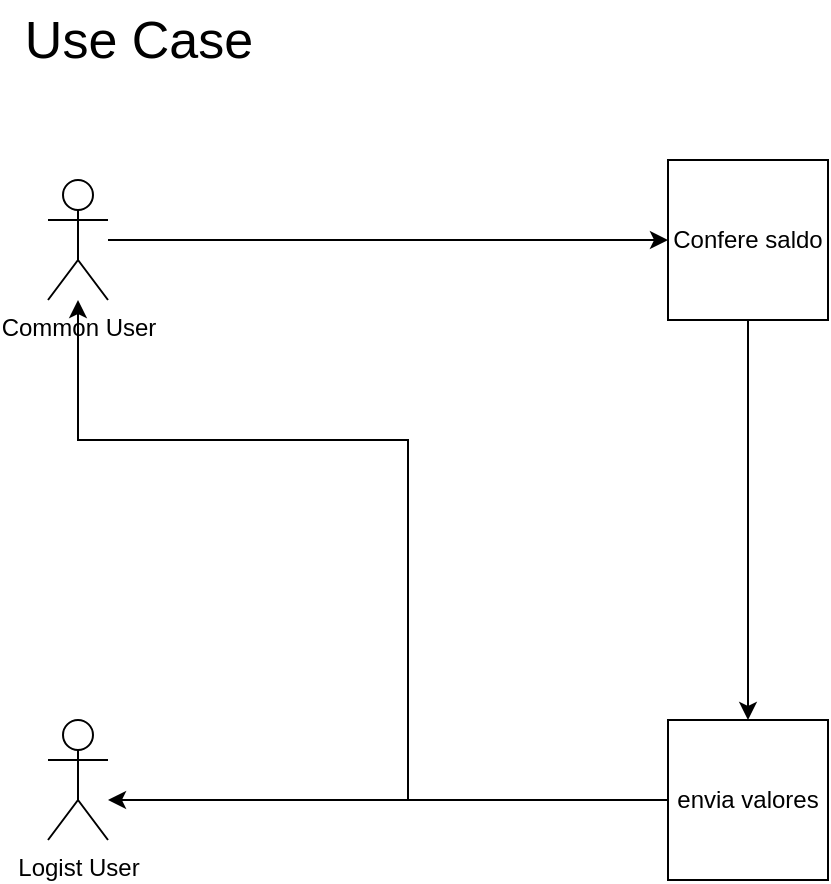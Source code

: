 <mxfile version="19.0.1" type="device"><diagram id="ypZ8XbmwaeDHw8Z23v_b" name="Página-1"><mxGraphModel dx="1422" dy="808" grid="1" gridSize="10" guides="1" tooltips="1" connect="1" arrows="1" fold="1" page="1" pageScale="1" pageWidth="850" pageHeight="1100" math="0" shadow="0"><root><mxCell id="0"/><mxCell id="1" parent="0"/><mxCell id="Qh2xQEeAKL2_dtyLcACO-8" style="edgeStyle=orthogonalEdgeStyle;rounded=0;orthogonalLoop=1;jettySize=auto;html=1;" edge="1" parent="1" source="Qh2xQEeAKL2_dtyLcACO-1" target="Qh2xQEeAKL2_dtyLcACO-6"><mxGeometry relative="1" as="geometry"/></mxCell><mxCell id="Qh2xQEeAKL2_dtyLcACO-1" value="Common User" style="shape=umlActor;verticalLabelPosition=bottom;verticalAlign=top;html=1;outlineConnect=0;" vertex="1" parent="1"><mxGeometry x="140" y="180" width="30" height="60" as="geometry"/></mxCell><mxCell id="Qh2xQEeAKL2_dtyLcACO-2" value="Logist User" style="shape=umlActor;verticalLabelPosition=bottom;verticalAlign=top;html=1;outlineConnect=0;" vertex="1" parent="1"><mxGeometry x="140" y="450" width="30" height="60" as="geometry"/></mxCell><mxCell id="Qh2xQEeAKL2_dtyLcACO-9" style="edgeStyle=orthogonalEdgeStyle;rounded=0;orthogonalLoop=1;jettySize=auto;html=1;" edge="1" parent="1" source="Qh2xQEeAKL2_dtyLcACO-6" target="Qh2xQEeAKL2_dtyLcACO-7"><mxGeometry relative="1" as="geometry"/></mxCell><mxCell id="Qh2xQEeAKL2_dtyLcACO-6" value="Confere saldo" style="whiteSpace=wrap;html=1;aspect=fixed;" vertex="1" parent="1"><mxGeometry x="450" y="170" width="80" height="80" as="geometry"/></mxCell><mxCell id="Qh2xQEeAKL2_dtyLcACO-11" style="edgeStyle=orthogonalEdgeStyle;rounded=0;orthogonalLoop=1;jettySize=auto;html=1;" edge="1" parent="1" source="Qh2xQEeAKL2_dtyLcACO-7" target="Qh2xQEeAKL2_dtyLcACO-1"><mxGeometry relative="1" as="geometry"><Array as="points"><mxPoint x="320" y="490"/><mxPoint x="320" y="310"/><mxPoint x="155" y="310"/></Array></mxGeometry></mxCell><mxCell id="Qh2xQEeAKL2_dtyLcACO-12" style="edgeStyle=orthogonalEdgeStyle;rounded=0;orthogonalLoop=1;jettySize=auto;html=1;" edge="1" parent="1" source="Qh2xQEeAKL2_dtyLcACO-7" target="Qh2xQEeAKL2_dtyLcACO-2"><mxGeometry relative="1" as="geometry"><Array as="points"><mxPoint x="240" y="490"/><mxPoint x="240" y="490"/></Array></mxGeometry></mxCell><mxCell id="Qh2xQEeAKL2_dtyLcACO-7" value="envia valores" style="whiteSpace=wrap;html=1;aspect=fixed;" vertex="1" parent="1"><mxGeometry x="450" y="450" width="80" height="80" as="geometry"/></mxCell><mxCell id="Qh2xQEeAKL2_dtyLcACO-13" value="Use Case" style="text;html=1;align=center;verticalAlign=middle;resizable=0;points=[];autosize=1;strokeColor=none;fillColor=none;fontSize=26;" vertex="1" parent="1"><mxGeometry x="120" y="90" width="130" height="40" as="geometry"/></mxCell></root></mxGraphModel></diagram></mxfile>